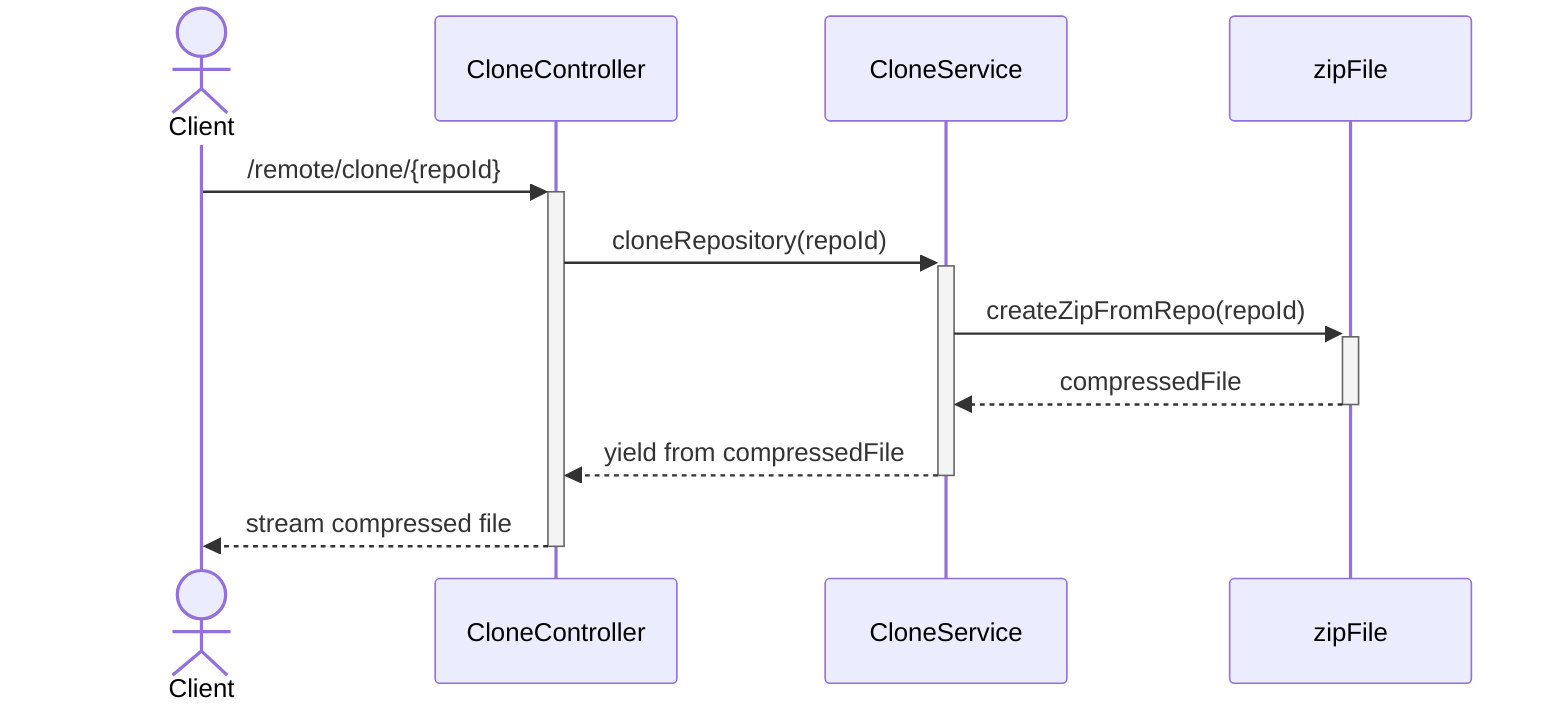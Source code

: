 sequenceDiagram
    actor Client
    participant CloneController
    participant CloneService
    participant zipFile

    Client->>+CloneController: /remote/clone/{repoId}
    CloneController->>+CloneService: cloneRepository(repoId)
    CloneService->>+zipFile: createZipFromRepo(repoId)
    zipFile-->>-CloneService: compressedFile
    CloneService-->>-CloneController: yield from compressedFile
    CloneController-->>-Client: stream compressed file